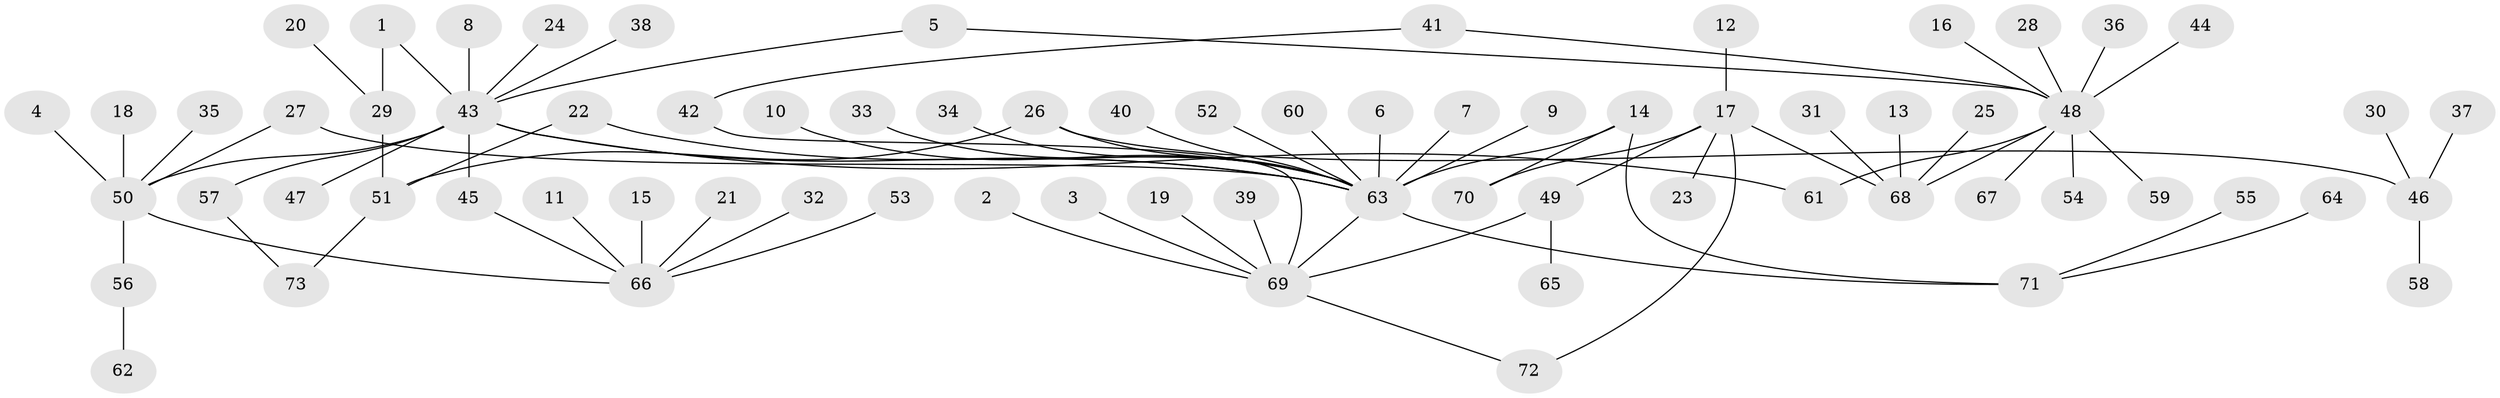 // original degree distribution, {13: 0.007042253521126761, 19: 0.007042253521126761, 9: 0.007042253521126761, 10: 0.007042253521126761, 5: 0.02112676056338028, 3: 0.08450704225352113, 4: 0.035211267605633804, 2: 0.19014084507042253, 1: 0.5985915492957746, 6: 0.014084507042253521, 8: 0.014084507042253521, 12: 0.007042253521126761, 7: 0.007042253521126761}
// Generated by graph-tools (version 1.1) at 2025/01/03/09/25 03:01:47]
// undirected, 73 vertices, 83 edges
graph export_dot {
graph [start="1"]
  node [color=gray90,style=filled];
  1;
  2;
  3;
  4;
  5;
  6;
  7;
  8;
  9;
  10;
  11;
  12;
  13;
  14;
  15;
  16;
  17;
  18;
  19;
  20;
  21;
  22;
  23;
  24;
  25;
  26;
  27;
  28;
  29;
  30;
  31;
  32;
  33;
  34;
  35;
  36;
  37;
  38;
  39;
  40;
  41;
  42;
  43;
  44;
  45;
  46;
  47;
  48;
  49;
  50;
  51;
  52;
  53;
  54;
  55;
  56;
  57;
  58;
  59;
  60;
  61;
  62;
  63;
  64;
  65;
  66;
  67;
  68;
  69;
  70;
  71;
  72;
  73;
  1 -- 29 [weight=1.0];
  1 -- 43 [weight=1.0];
  2 -- 69 [weight=1.0];
  3 -- 69 [weight=1.0];
  4 -- 50 [weight=1.0];
  5 -- 43 [weight=1.0];
  5 -- 48 [weight=1.0];
  6 -- 63 [weight=1.0];
  7 -- 63 [weight=1.0];
  8 -- 43 [weight=1.0];
  9 -- 63 [weight=1.0];
  10 -- 63 [weight=1.0];
  11 -- 66 [weight=1.0];
  12 -- 17 [weight=1.0];
  13 -- 68 [weight=1.0];
  14 -- 63 [weight=1.0];
  14 -- 70 [weight=1.0];
  14 -- 71 [weight=1.0];
  15 -- 66 [weight=1.0];
  16 -- 48 [weight=1.0];
  17 -- 23 [weight=1.0];
  17 -- 49 [weight=1.0];
  17 -- 68 [weight=1.0];
  17 -- 70 [weight=1.0];
  17 -- 72 [weight=1.0];
  18 -- 50 [weight=1.0];
  19 -- 69 [weight=1.0];
  20 -- 29 [weight=1.0];
  21 -- 66 [weight=1.0];
  22 -- 51 [weight=1.0];
  22 -- 63 [weight=1.0];
  24 -- 43 [weight=1.0];
  25 -- 68 [weight=1.0];
  26 -- 46 [weight=1.0];
  26 -- 51 [weight=1.0];
  26 -- 63 [weight=1.0];
  27 -- 50 [weight=1.0];
  27 -- 63 [weight=1.0];
  28 -- 48 [weight=1.0];
  29 -- 51 [weight=1.0];
  30 -- 46 [weight=1.0];
  31 -- 68 [weight=1.0];
  32 -- 66 [weight=1.0];
  33 -- 63 [weight=1.0];
  34 -- 63 [weight=1.0];
  35 -- 50 [weight=1.0];
  36 -- 48 [weight=1.0];
  37 -- 46 [weight=1.0];
  38 -- 43 [weight=1.0];
  39 -- 69 [weight=1.0];
  40 -- 63 [weight=1.0];
  41 -- 42 [weight=1.0];
  41 -- 48 [weight=1.0];
  42 -- 69 [weight=1.0];
  43 -- 45 [weight=1.0];
  43 -- 47 [weight=1.0];
  43 -- 50 [weight=1.0];
  43 -- 57 [weight=1.0];
  43 -- 61 [weight=1.0];
  43 -- 63 [weight=1.0];
  44 -- 48 [weight=1.0];
  45 -- 66 [weight=1.0];
  46 -- 58 [weight=1.0];
  48 -- 54 [weight=1.0];
  48 -- 59 [weight=1.0];
  48 -- 61 [weight=1.0];
  48 -- 67 [weight=1.0];
  48 -- 68 [weight=1.0];
  49 -- 65 [weight=1.0];
  49 -- 69 [weight=1.0];
  50 -- 56 [weight=1.0];
  50 -- 66 [weight=1.0];
  51 -- 73 [weight=1.0];
  52 -- 63 [weight=1.0];
  53 -- 66 [weight=1.0];
  55 -- 71 [weight=1.0];
  56 -- 62 [weight=1.0];
  57 -- 73 [weight=1.0];
  60 -- 63 [weight=1.0];
  63 -- 69 [weight=1.0];
  63 -- 71 [weight=1.0];
  64 -- 71 [weight=1.0];
  69 -- 72 [weight=1.0];
}
